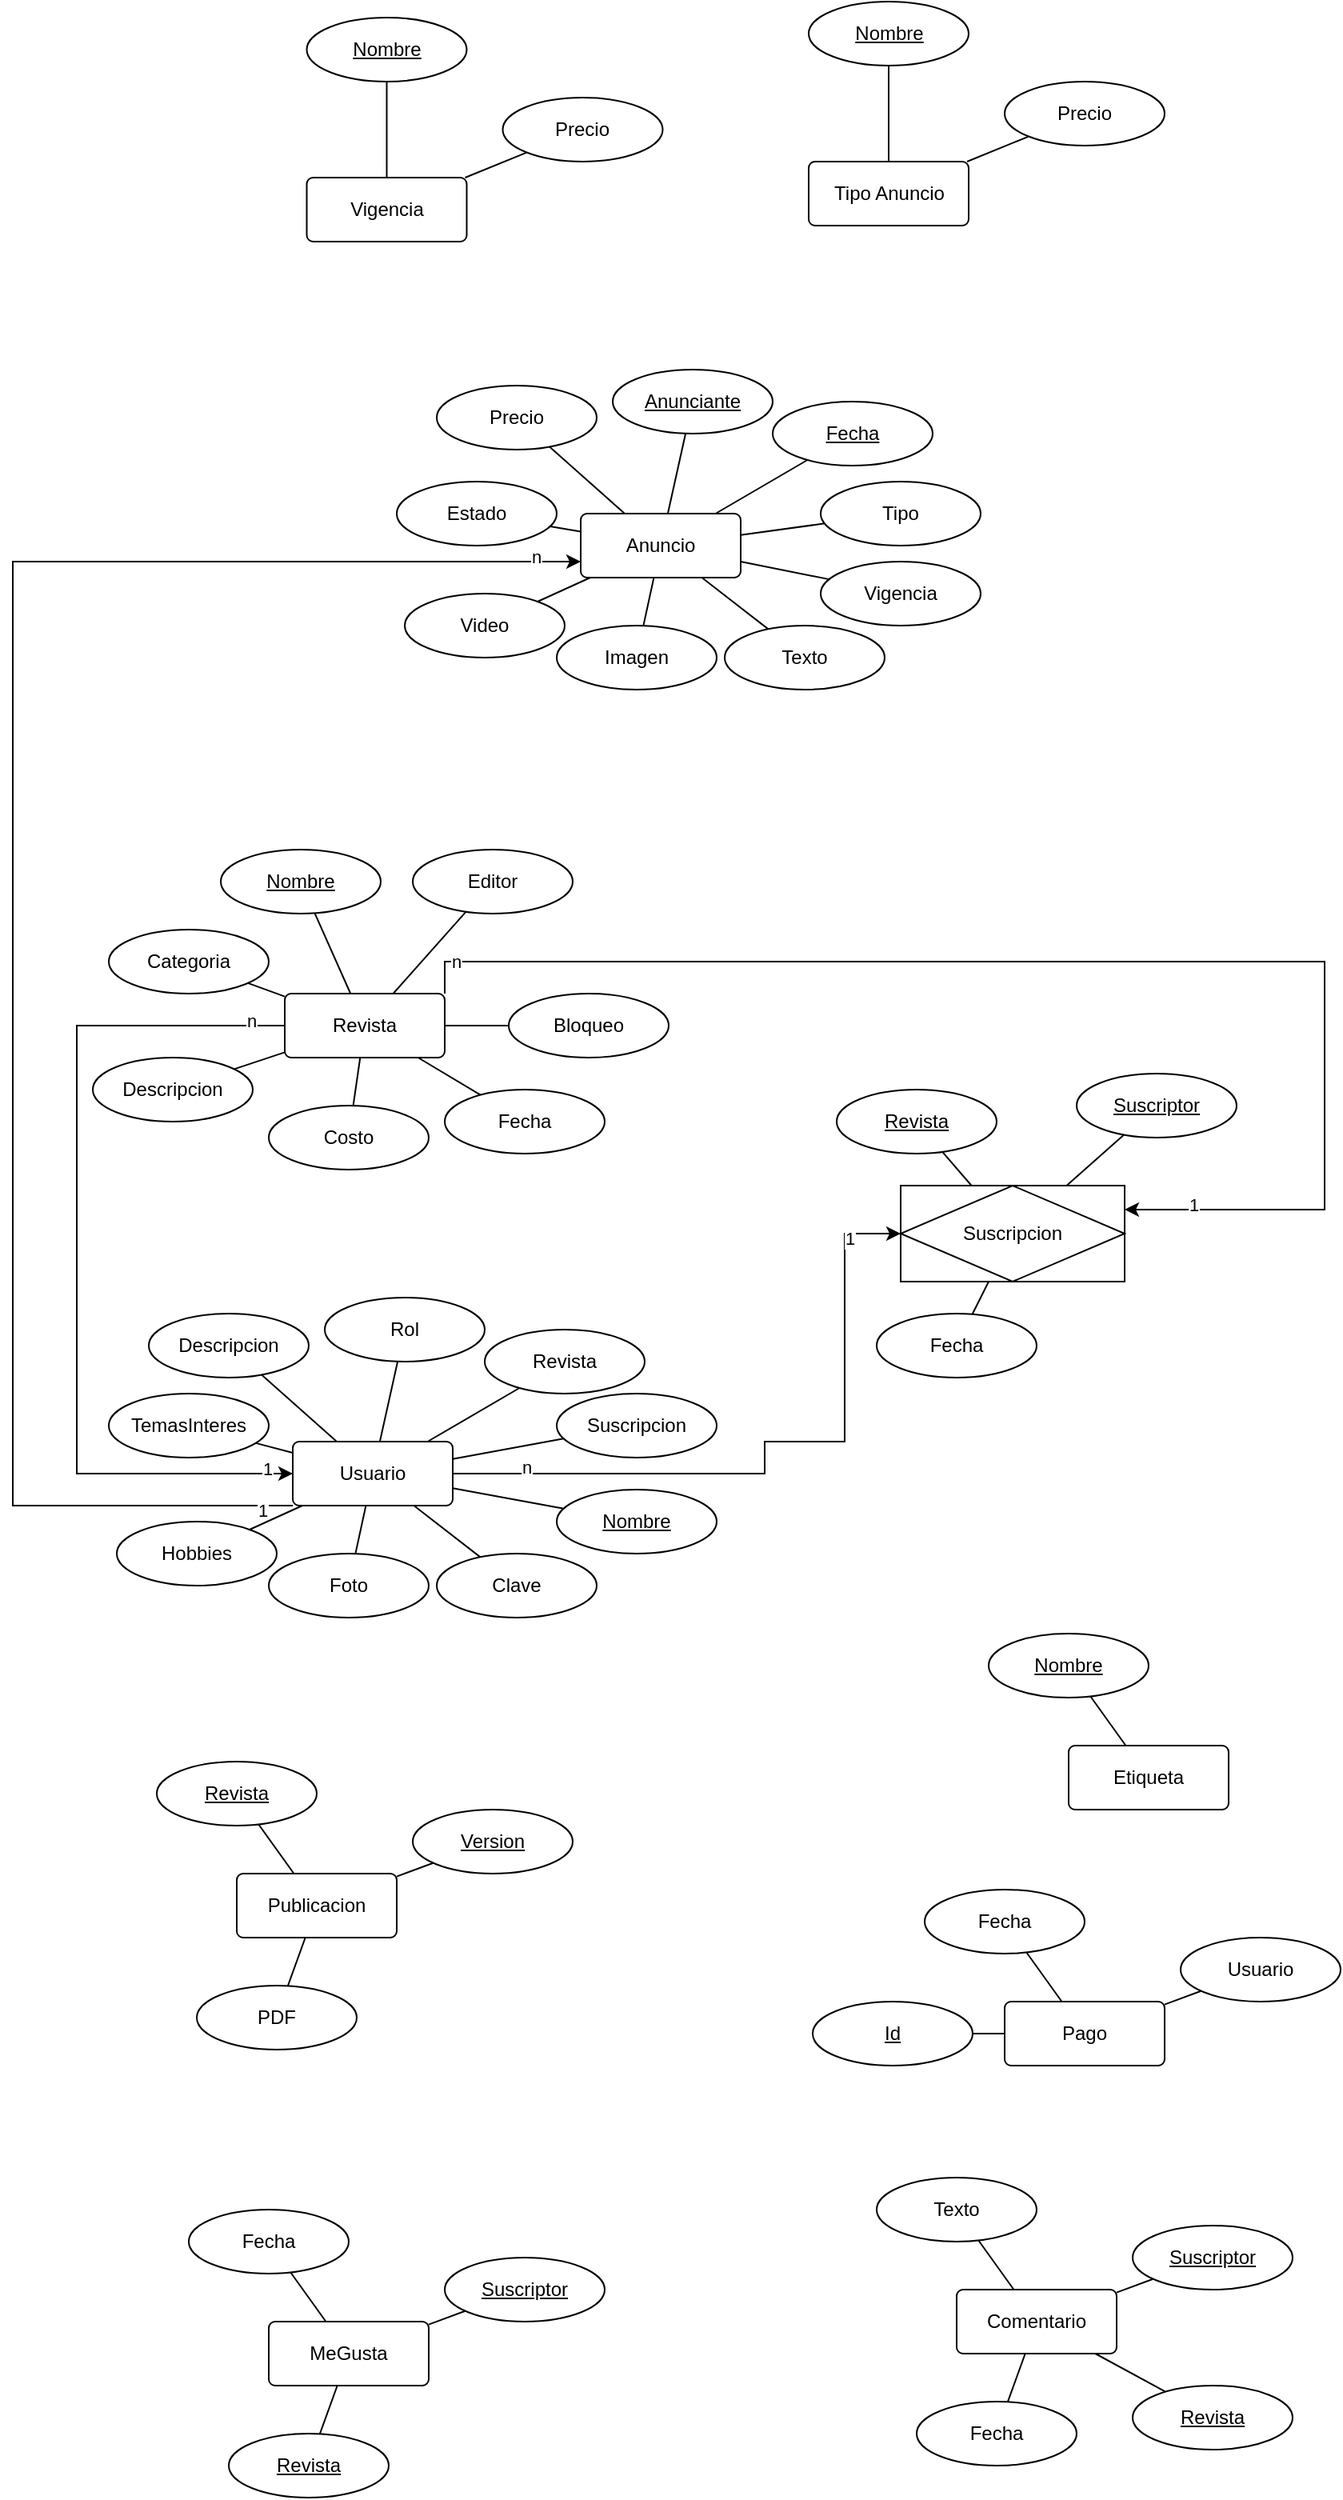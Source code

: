 <mxfile version="24.6.4" type="device">
  <diagram name="Page-1" id="LzpAYX9g-1ukan7BipAP">
    <mxGraphModel dx="1884" dy="2982" grid="1" gridSize="10" guides="1" tooltips="1" connect="1" arrows="1" fold="1" page="1" pageScale="1" pageWidth="850" pageHeight="1100" math="0" shadow="0">
      <root>
        <mxCell id="0" />
        <mxCell id="1" parent="0" />
        <mxCell id="VuJQwAIfnr6SH7hCB5tN-179" style="edgeStyle=orthogonalEdgeStyle;rounded=0;orthogonalLoop=1;jettySize=auto;html=1;exitX=0;exitY=0.5;exitDx=0;exitDy=0;entryX=0;entryY=0.5;entryDx=0;entryDy=0;" parent="1" source="A36JF-PGB8CBC6S_KNyV-7" target="VuJQwAIfnr6SH7hCB5tN-77" edge="1">
          <mxGeometry relative="1" as="geometry">
            <Array as="points">
              <mxPoint x="10" y="-950" />
              <mxPoint x="10" y="-670" />
            </Array>
          </mxGeometry>
        </mxCell>
        <mxCell id="VuJQwAIfnr6SH7hCB5tN-180" value="1" style="edgeLabel;html=1;align=center;verticalAlign=middle;resizable=0;points=[];" parent="VuJQwAIfnr6SH7hCB5tN-179" vertex="1" connectable="0">
          <mxGeometry x="0.942" y="3" relative="1" as="geometry">
            <mxPoint as="offset" />
          </mxGeometry>
        </mxCell>
        <mxCell id="VuJQwAIfnr6SH7hCB5tN-181" value="n" style="edgeLabel;html=1;align=center;verticalAlign=middle;resizable=0;points=[];" parent="VuJQwAIfnr6SH7hCB5tN-179" vertex="1" connectable="0">
          <mxGeometry x="-0.923" y="-3" relative="1" as="geometry">
            <mxPoint as="offset" />
          </mxGeometry>
        </mxCell>
        <mxCell id="VuJQwAIfnr6SH7hCB5tN-182" style="edgeStyle=orthogonalEdgeStyle;rounded=0;orthogonalLoop=1;jettySize=auto;html=1;exitX=1;exitY=0;exitDx=0;exitDy=0;entryX=1;entryY=0.25;entryDx=0;entryDy=0;" parent="1" source="A36JF-PGB8CBC6S_KNyV-7" target="VuJQwAIfnr6SH7hCB5tN-185" edge="1">
          <mxGeometry relative="1" as="geometry">
            <mxPoint x="720" y="-700" as="targetPoint" />
            <Array as="points">
              <mxPoint x="240" y="-990" />
              <mxPoint x="790" y="-990" />
              <mxPoint x="790" y="-835" />
            </Array>
          </mxGeometry>
        </mxCell>
        <mxCell id="VuJQwAIfnr6SH7hCB5tN-188" value="1" style="edgeLabel;html=1;align=center;verticalAlign=middle;resizable=0;points=[];" parent="VuJQwAIfnr6SH7hCB5tN-182" vertex="1" connectable="0">
          <mxGeometry x="0.9" y="-3" relative="1" as="geometry">
            <mxPoint as="offset" />
          </mxGeometry>
        </mxCell>
        <mxCell id="VuJQwAIfnr6SH7hCB5tN-189" value="n" style="edgeLabel;html=1;align=center;verticalAlign=middle;resizable=0;points=[];" parent="VuJQwAIfnr6SH7hCB5tN-182" vertex="1" connectable="0">
          <mxGeometry x="-0.936" relative="1" as="geometry">
            <mxPoint as="offset" />
          </mxGeometry>
        </mxCell>
        <mxCell id="A36JF-PGB8CBC6S_KNyV-7" value="Revista" style="rounded=1;arcSize=10;whiteSpace=wrap;html=1;align=center;" parent="1" vertex="1">
          <mxGeometry x="140" y="-970" width="100" height="40" as="geometry" />
        </mxCell>
        <mxCell id="VuJQwAIfnr6SH7hCB5tN-6" value="Categoria" style="ellipse;whiteSpace=wrap;html=1;align=center;" parent="1" vertex="1">
          <mxGeometry x="30" y="-1010" width="100" height="40" as="geometry" />
        </mxCell>
        <mxCell id="VuJQwAIfnr6SH7hCB5tN-8" value="Descripcion&lt;span style=&quot;color: rgba(0, 0, 0, 0); font-family: monospace; font-size: 0px; text-align: start; text-wrap: nowrap;&quot;&gt;%3CmxGraphModel%3E%3Croot%3E%3CmxCell%20id%3D%220%22%2F%3E%3CmxCell%20id%3D%221%22%20parent%3D%220%22%2F%3E%3CmxCell%20id%3D%222%22%20value%3D%22Categoria%22%20style%3D%22ellipse%3BwhiteSpace%3Dwrap%3Bhtml%3D1%3Balign%3Dcenter%3B%22%20vertex%3D%221%22%20parent%3D%221%22%3E%3CmxGeometry%20x%3D%2240%22%20y%3D%22-1050%22%20width%3D%22100%22%20height%3D%2240%22%20as%3D%22geometry%22%2F%3E%3C%2FmxCell%3E%3C%2Froot%3E%3C%2FmxGraphModel%3E&lt;/span&gt;" style="ellipse;whiteSpace=wrap;html=1;align=center;" parent="1" vertex="1">
          <mxGeometry x="20" y="-930" width="100" height="40" as="geometry" />
        </mxCell>
        <mxCell id="VuJQwAIfnr6SH7hCB5tN-9" value="Costo" style="ellipse;whiteSpace=wrap;html=1;align=center;" parent="1" vertex="1">
          <mxGeometry x="130" y="-900" width="100" height="40" as="geometry" />
        </mxCell>
        <mxCell id="VuJQwAIfnr6SH7hCB5tN-10" value="Fecha" style="ellipse;whiteSpace=wrap;html=1;align=center;" parent="1" vertex="1">
          <mxGeometry x="240" y="-910" width="100" height="40" as="geometry" />
        </mxCell>
        <mxCell id="VuJQwAIfnr6SH7hCB5tN-11" value="Bloqueo" style="ellipse;whiteSpace=wrap;html=1;align=center;" parent="1" vertex="1">
          <mxGeometry x="280" y="-970" width="100" height="40" as="geometry" />
        </mxCell>
        <mxCell id="VuJQwAIfnr6SH7hCB5tN-12" value="Editor" style="ellipse;whiteSpace=wrap;html=1;align=center;" parent="1" vertex="1">
          <mxGeometry x="220" y="-1060" width="100" height="40" as="geometry" />
        </mxCell>
        <mxCell id="VuJQwAIfnr6SH7hCB5tN-13" value="&lt;u&gt;Nombre&lt;/u&gt;" style="ellipse;whiteSpace=wrap;html=1;align=center;" parent="1" vertex="1">
          <mxGeometry x="100" y="-1060" width="100" height="40" as="geometry" />
        </mxCell>
        <mxCell id="VuJQwAIfnr6SH7hCB5tN-14" value="" style="endArrow=none;html=1;rounded=0;" parent="1" source="VuJQwAIfnr6SH7hCB5tN-12" target="A36JF-PGB8CBC6S_KNyV-7" edge="1">
          <mxGeometry relative="1" as="geometry">
            <mxPoint x="340" y="-970" as="sourcePoint" />
            <mxPoint x="500" y="-970" as="targetPoint" />
          </mxGeometry>
        </mxCell>
        <mxCell id="VuJQwAIfnr6SH7hCB5tN-15" value="" style="endArrow=none;html=1;rounded=0;" parent="1" source="VuJQwAIfnr6SH7hCB5tN-11" target="A36JF-PGB8CBC6S_KNyV-7" edge="1">
          <mxGeometry relative="1" as="geometry">
            <mxPoint x="270" y="-1002" as="sourcePoint" />
            <mxPoint x="223" y="-960" as="targetPoint" />
          </mxGeometry>
        </mxCell>
        <mxCell id="VuJQwAIfnr6SH7hCB5tN-16" value="" style="endArrow=none;html=1;rounded=0;" parent="1" source="VuJQwAIfnr6SH7hCB5tN-10" target="A36JF-PGB8CBC6S_KNyV-7" edge="1">
          <mxGeometry relative="1" as="geometry">
            <mxPoint x="280" y="-992" as="sourcePoint" />
            <mxPoint x="233" y="-950" as="targetPoint" />
          </mxGeometry>
        </mxCell>
        <mxCell id="VuJQwAIfnr6SH7hCB5tN-17" value="" style="endArrow=none;html=1;rounded=0;" parent="1" source="VuJQwAIfnr6SH7hCB5tN-9" target="A36JF-PGB8CBC6S_KNyV-7" edge="1">
          <mxGeometry relative="1" as="geometry">
            <mxPoint x="290" y="-982" as="sourcePoint" />
            <mxPoint x="243" y="-940" as="targetPoint" />
          </mxGeometry>
        </mxCell>
        <mxCell id="VuJQwAIfnr6SH7hCB5tN-18" value="" style="endArrow=none;html=1;rounded=0;" parent="1" source="A36JF-PGB8CBC6S_KNyV-7" target="VuJQwAIfnr6SH7hCB5tN-8" edge="1">
          <mxGeometry relative="1" as="geometry">
            <mxPoint x="300" y="-972" as="sourcePoint" />
            <mxPoint x="253" y="-930" as="targetPoint" />
          </mxGeometry>
        </mxCell>
        <mxCell id="VuJQwAIfnr6SH7hCB5tN-19" value="" style="endArrow=none;html=1;rounded=0;" parent="1" source="A36JF-PGB8CBC6S_KNyV-7" target="VuJQwAIfnr6SH7hCB5tN-6" edge="1">
          <mxGeometry relative="1" as="geometry">
            <mxPoint x="310" y="-962" as="sourcePoint" />
            <mxPoint x="263" y="-920" as="targetPoint" />
          </mxGeometry>
        </mxCell>
        <mxCell id="VuJQwAIfnr6SH7hCB5tN-20" value="" style="endArrow=none;html=1;rounded=0;" parent="1" source="VuJQwAIfnr6SH7hCB5tN-13" target="A36JF-PGB8CBC6S_KNyV-7" edge="1">
          <mxGeometry relative="1" as="geometry">
            <mxPoint x="320" y="-952" as="sourcePoint" />
            <mxPoint x="273" y="-910" as="targetPoint" />
          </mxGeometry>
        </mxCell>
        <mxCell id="VuJQwAIfnr6SH7hCB5tN-21" value="Anuncio" style="rounded=1;arcSize=10;whiteSpace=wrap;html=1;align=center;" parent="1" vertex="1">
          <mxGeometry x="325" y="-1270" width="100" height="40" as="geometry" />
        </mxCell>
        <mxCell id="VuJQwAIfnr6SH7hCB5tN-22" value="Estado" style="ellipse;whiteSpace=wrap;html=1;align=center;" parent="1" vertex="1">
          <mxGeometry x="210" y="-1290" width="100" height="40" as="geometry" />
        </mxCell>
        <mxCell id="VuJQwAIfnr6SH7hCB5tN-23" value="Video" style="ellipse;whiteSpace=wrap;html=1;align=center;" parent="1" vertex="1">
          <mxGeometry x="215" y="-1220" width="100" height="40" as="geometry" />
        </mxCell>
        <mxCell id="VuJQwAIfnr6SH7hCB5tN-24" value="Imagen" style="ellipse;whiteSpace=wrap;html=1;align=center;" parent="1" vertex="1">
          <mxGeometry x="310" y="-1200" width="100" height="40" as="geometry" />
        </mxCell>
        <mxCell id="VuJQwAIfnr6SH7hCB5tN-25" value="Texto" style="ellipse;whiteSpace=wrap;html=1;align=center;" parent="1" vertex="1">
          <mxGeometry x="415" y="-1200" width="100" height="40" as="geometry" />
        </mxCell>
        <mxCell id="VuJQwAIfnr6SH7hCB5tN-26" value="Vigencia" style="ellipse;whiteSpace=wrap;html=1;align=center;" parent="1" vertex="1">
          <mxGeometry x="475" y="-1240" width="100" height="40" as="geometry" />
        </mxCell>
        <mxCell id="VuJQwAIfnr6SH7hCB5tN-27" value="Tipo" style="ellipse;whiteSpace=wrap;html=1;align=center;" parent="1" vertex="1">
          <mxGeometry x="475" y="-1290" width="100" height="40" as="geometry" />
        </mxCell>
        <mxCell id="VuJQwAIfnr6SH7hCB5tN-28" value="Precio" style="ellipse;whiteSpace=wrap;html=1;align=center;" parent="1" vertex="1">
          <mxGeometry x="235" y="-1350" width="100" height="40" as="geometry" />
        </mxCell>
        <mxCell id="VuJQwAIfnr6SH7hCB5tN-29" value="" style="endArrow=none;html=1;rounded=0;" parent="1" source="VuJQwAIfnr6SH7hCB5tN-27" target="VuJQwAIfnr6SH7hCB5tN-21" edge="1">
          <mxGeometry relative="1" as="geometry">
            <mxPoint x="525" y="-1270" as="sourcePoint" />
            <mxPoint x="685" y="-1270" as="targetPoint" />
          </mxGeometry>
        </mxCell>
        <mxCell id="VuJQwAIfnr6SH7hCB5tN-30" value="" style="endArrow=none;html=1;rounded=0;" parent="1" source="VuJQwAIfnr6SH7hCB5tN-26" target="VuJQwAIfnr6SH7hCB5tN-21" edge="1">
          <mxGeometry relative="1" as="geometry">
            <mxPoint x="455" y="-1302" as="sourcePoint" />
            <mxPoint x="408" y="-1260" as="targetPoint" />
          </mxGeometry>
        </mxCell>
        <mxCell id="VuJQwAIfnr6SH7hCB5tN-31" value="" style="endArrow=none;html=1;rounded=0;" parent="1" source="VuJQwAIfnr6SH7hCB5tN-25" target="VuJQwAIfnr6SH7hCB5tN-21" edge="1">
          <mxGeometry relative="1" as="geometry">
            <mxPoint x="465" y="-1292" as="sourcePoint" />
            <mxPoint x="418" y="-1250" as="targetPoint" />
          </mxGeometry>
        </mxCell>
        <mxCell id="VuJQwAIfnr6SH7hCB5tN-32" value="" style="endArrow=none;html=1;rounded=0;" parent="1" source="VuJQwAIfnr6SH7hCB5tN-24" target="VuJQwAIfnr6SH7hCB5tN-21" edge="1">
          <mxGeometry relative="1" as="geometry">
            <mxPoint x="475" y="-1282" as="sourcePoint" />
            <mxPoint x="428" y="-1240" as="targetPoint" />
          </mxGeometry>
        </mxCell>
        <mxCell id="VuJQwAIfnr6SH7hCB5tN-33" value="" style="endArrow=none;html=1;rounded=0;" parent="1" source="VuJQwAIfnr6SH7hCB5tN-21" target="VuJQwAIfnr6SH7hCB5tN-23" edge="1">
          <mxGeometry relative="1" as="geometry">
            <mxPoint x="485" y="-1272" as="sourcePoint" />
            <mxPoint x="438" y="-1230" as="targetPoint" />
          </mxGeometry>
        </mxCell>
        <mxCell id="VuJQwAIfnr6SH7hCB5tN-34" value="" style="endArrow=none;html=1;rounded=0;" parent="1" source="VuJQwAIfnr6SH7hCB5tN-21" target="VuJQwAIfnr6SH7hCB5tN-22" edge="1">
          <mxGeometry relative="1" as="geometry">
            <mxPoint x="495" y="-1262" as="sourcePoint" />
            <mxPoint x="448" y="-1220" as="targetPoint" />
          </mxGeometry>
        </mxCell>
        <mxCell id="VuJQwAIfnr6SH7hCB5tN-35" value="" style="endArrow=none;html=1;rounded=0;" parent="1" source="VuJQwAIfnr6SH7hCB5tN-28" target="VuJQwAIfnr6SH7hCB5tN-21" edge="1">
          <mxGeometry relative="1" as="geometry">
            <mxPoint x="505" y="-1252" as="sourcePoint" />
            <mxPoint x="458" y="-1210" as="targetPoint" />
          </mxGeometry>
        </mxCell>
        <mxCell id="VuJQwAIfnr6SH7hCB5tN-36" value="&lt;u&gt;Anunciante&lt;/u&gt;" style="ellipse;whiteSpace=wrap;html=1;align=center;" parent="1" vertex="1">
          <mxGeometry x="345" y="-1360" width="100" height="40" as="geometry" />
        </mxCell>
        <mxCell id="VuJQwAIfnr6SH7hCB5tN-37" value="&lt;u&gt;Fecha&lt;/u&gt;" style="ellipse;whiteSpace=wrap;html=1;align=center;" parent="1" vertex="1">
          <mxGeometry x="445" y="-1340" width="100" height="40" as="geometry" />
        </mxCell>
        <mxCell id="VuJQwAIfnr6SH7hCB5tN-38" value="" style="endArrow=none;html=1;rounded=0;" parent="1" source="VuJQwAIfnr6SH7hCB5tN-21" target="VuJQwAIfnr6SH7hCB5tN-37" edge="1">
          <mxGeometry relative="1" as="geometry">
            <mxPoint x="374" y="-1190" as="sourcePoint" />
            <mxPoint x="381" y="-1220" as="targetPoint" />
          </mxGeometry>
        </mxCell>
        <mxCell id="VuJQwAIfnr6SH7hCB5tN-39" value="" style="endArrow=none;html=1;rounded=0;" parent="1" source="VuJQwAIfnr6SH7hCB5tN-21" target="VuJQwAIfnr6SH7hCB5tN-36" edge="1">
          <mxGeometry relative="1" as="geometry">
            <mxPoint x="384" y="-1180" as="sourcePoint" />
            <mxPoint x="391" y="-1210" as="targetPoint" />
          </mxGeometry>
        </mxCell>
        <mxCell id="VuJQwAIfnr6SH7hCB5tN-183" style="edgeStyle=orthogonalEdgeStyle;rounded=0;orthogonalLoop=1;jettySize=auto;html=1;exitX=1;exitY=0.5;exitDx=0;exitDy=0;entryX=0;entryY=0.5;entryDx=0;entryDy=0;" parent="1" source="VuJQwAIfnr6SH7hCB5tN-77" target="VuJQwAIfnr6SH7hCB5tN-185" edge="1">
          <mxGeometry relative="1" as="geometry">
            <mxPoint x="550" y="-690" as="targetPoint" />
            <Array as="points">
              <mxPoint x="440" y="-670" />
              <mxPoint x="440" y="-690" />
              <mxPoint x="490" y="-690" />
              <mxPoint x="490" y="-820" />
            </Array>
          </mxGeometry>
        </mxCell>
        <mxCell id="VuJQwAIfnr6SH7hCB5tN-186" value="n" style="edgeLabel;html=1;align=center;verticalAlign=middle;resizable=0;points=[];" parent="VuJQwAIfnr6SH7hCB5tN-183" vertex="1" connectable="0">
          <mxGeometry x="-0.782" y="4" relative="1" as="geometry">
            <mxPoint x="-1" as="offset" />
          </mxGeometry>
        </mxCell>
        <mxCell id="VuJQwAIfnr6SH7hCB5tN-187" value="1" style="edgeLabel;html=1;align=center;verticalAlign=middle;resizable=0;points=[];" parent="VuJQwAIfnr6SH7hCB5tN-183" vertex="1" connectable="0">
          <mxGeometry x="0.856" y="-3" relative="1" as="geometry">
            <mxPoint x="-1" as="offset" />
          </mxGeometry>
        </mxCell>
        <mxCell id="Fb9R83HjoRks2NXMMwc0-1" style="edgeStyle=orthogonalEdgeStyle;rounded=0;orthogonalLoop=1;jettySize=auto;html=1;exitX=0;exitY=1;exitDx=0;exitDy=0;entryX=0;entryY=0.75;entryDx=0;entryDy=0;" edge="1" parent="1" source="VuJQwAIfnr6SH7hCB5tN-77" target="VuJQwAIfnr6SH7hCB5tN-21">
          <mxGeometry relative="1" as="geometry">
            <Array as="points">
              <mxPoint x="-30" y="-650" />
              <mxPoint x="-30" y="-1240" />
            </Array>
          </mxGeometry>
        </mxCell>
        <mxCell id="Fb9R83HjoRks2NXMMwc0-2" value="1" style="edgeLabel;html=1;align=center;verticalAlign=middle;resizable=0;points=[];" vertex="1" connectable="0" parent="Fb9R83HjoRks2NXMMwc0-1">
          <mxGeometry x="-0.966" y="3" relative="1" as="geometry">
            <mxPoint as="offset" />
          </mxGeometry>
        </mxCell>
        <mxCell id="Fb9R83HjoRks2NXMMwc0-3" value="n" style="edgeLabel;html=1;align=center;verticalAlign=middle;resizable=0;points=[];" vertex="1" connectable="0" parent="Fb9R83HjoRks2NXMMwc0-1">
          <mxGeometry x="0.95" y="3" relative="1" as="geometry">
            <mxPoint as="offset" />
          </mxGeometry>
        </mxCell>
        <mxCell id="VuJQwAIfnr6SH7hCB5tN-77" value="Usuario" style="rounded=1;arcSize=10;whiteSpace=wrap;html=1;align=center;" parent="1" vertex="1">
          <mxGeometry x="145" y="-690" width="100" height="40" as="geometry" />
        </mxCell>
        <mxCell id="VuJQwAIfnr6SH7hCB5tN-78" value="TemasInteres" style="ellipse;whiteSpace=wrap;html=1;align=center;" parent="1" vertex="1">
          <mxGeometry x="30" y="-720" width="100" height="40" as="geometry" />
        </mxCell>
        <mxCell id="VuJQwAIfnr6SH7hCB5tN-79" value="Hobbies" style="ellipse;whiteSpace=wrap;html=1;align=center;" parent="1" vertex="1">
          <mxGeometry x="35" y="-640" width="100" height="40" as="geometry" />
        </mxCell>
        <mxCell id="VuJQwAIfnr6SH7hCB5tN-80" value="Foto" style="ellipse;whiteSpace=wrap;html=1;align=center;" parent="1" vertex="1">
          <mxGeometry x="130" y="-620" width="100" height="40" as="geometry" />
        </mxCell>
        <mxCell id="VuJQwAIfnr6SH7hCB5tN-81" value="Clave" style="ellipse;whiteSpace=wrap;html=1;align=center;" parent="1" vertex="1">
          <mxGeometry x="235" y="-620" width="100" height="40" as="geometry" />
        </mxCell>
        <mxCell id="VuJQwAIfnr6SH7hCB5tN-82" value="&lt;u&gt;Nombre&lt;/u&gt;" style="ellipse;whiteSpace=wrap;html=1;align=center;" parent="1" vertex="1">
          <mxGeometry x="310" y="-660" width="100" height="40" as="geometry" />
        </mxCell>
        <mxCell id="VuJQwAIfnr6SH7hCB5tN-83" value="Suscripcion" style="ellipse;whiteSpace=wrap;html=1;align=center;" parent="1" vertex="1">
          <mxGeometry x="310" y="-720" width="100" height="40" as="geometry" />
        </mxCell>
        <mxCell id="VuJQwAIfnr6SH7hCB5tN-84" value="Descripcion" style="ellipse;whiteSpace=wrap;html=1;align=center;" parent="1" vertex="1">
          <mxGeometry x="55" y="-770" width="100" height="40" as="geometry" />
        </mxCell>
        <mxCell id="VuJQwAIfnr6SH7hCB5tN-85" value="" style="endArrow=none;html=1;rounded=0;" parent="1" source="VuJQwAIfnr6SH7hCB5tN-83" target="VuJQwAIfnr6SH7hCB5tN-77" edge="1">
          <mxGeometry relative="1" as="geometry">
            <mxPoint x="345" y="-690" as="sourcePoint" />
            <mxPoint x="505" y="-690" as="targetPoint" />
          </mxGeometry>
        </mxCell>
        <mxCell id="VuJQwAIfnr6SH7hCB5tN-86" value="" style="endArrow=none;html=1;rounded=0;" parent="1" source="VuJQwAIfnr6SH7hCB5tN-82" target="VuJQwAIfnr6SH7hCB5tN-77" edge="1">
          <mxGeometry relative="1" as="geometry">
            <mxPoint x="275" y="-722" as="sourcePoint" />
            <mxPoint x="228" y="-680" as="targetPoint" />
          </mxGeometry>
        </mxCell>
        <mxCell id="VuJQwAIfnr6SH7hCB5tN-87" value="" style="endArrow=none;html=1;rounded=0;" parent="1" source="VuJQwAIfnr6SH7hCB5tN-81" target="VuJQwAIfnr6SH7hCB5tN-77" edge="1">
          <mxGeometry relative="1" as="geometry">
            <mxPoint x="285" y="-712" as="sourcePoint" />
            <mxPoint x="238" y="-670" as="targetPoint" />
          </mxGeometry>
        </mxCell>
        <mxCell id="VuJQwAIfnr6SH7hCB5tN-88" value="" style="endArrow=none;html=1;rounded=0;" parent="1" source="VuJQwAIfnr6SH7hCB5tN-80" target="VuJQwAIfnr6SH7hCB5tN-77" edge="1">
          <mxGeometry relative="1" as="geometry">
            <mxPoint x="295" y="-702" as="sourcePoint" />
            <mxPoint x="248" y="-660" as="targetPoint" />
          </mxGeometry>
        </mxCell>
        <mxCell id="VuJQwAIfnr6SH7hCB5tN-89" value="" style="endArrow=none;html=1;rounded=0;" parent="1" source="VuJQwAIfnr6SH7hCB5tN-77" target="VuJQwAIfnr6SH7hCB5tN-79" edge="1">
          <mxGeometry relative="1" as="geometry">
            <mxPoint x="305" y="-692" as="sourcePoint" />
            <mxPoint x="258" y="-650" as="targetPoint" />
          </mxGeometry>
        </mxCell>
        <mxCell id="VuJQwAIfnr6SH7hCB5tN-90" value="" style="endArrow=none;html=1;rounded=0;" parent="1" source="VuJQwAIfnr6SH7hCB5tN-77" target="VuJQwAIfnr6SH7hCB5tN-78" edge="1">
          <mxGeometry relative="1" as="geometry">
            <mxPoint x="315" y="-682" as="sourcePoint" />
            <mxPoint x="268" y="-640" as="targetPoint" />
          </mxGeometry>
        </mxCell>
        <mxCell id="VuJQwAIfnr6SH7hCB5tN-91" value="" style="endArrow=none;html=1;rounded=0;" parent="1" source="VuJQwAIfnr6SH7hCB5tN-84" target="VuJQwAIfnr6SH7hCB5tN-77" edge="1">
          <mxGeometry relative="1" as="geometry">
            <mxPoint x="325" y="-672" as="sourcePoint" />
            <mxPoint x="278" y="-630" as="targetPoint" />
          </mxGeometry>
        </mxCell>
        <mxCell id="VuJQwAIfnr6SH7hCB5tN-92" value="Rol" style="ellipse;whiteSpace=wrap;html=1;align=center;" parent="1" vertex="1">
          <mxGeometry x="165" y="-780" width="100" height="40" as="geometry" />
        </mxCell>
        <mxCell id="VuJQwAIfnr6SH7hCB5tN-93" value="Revista" style="ellipse;whiteSpace=wrap;html=1;align=center;" parent="1" vertex="1">
          <mxGeometry x="265" y="-760" width="100" height="40" as="geometry" />
        </mxCell>
        <mxCell id="VuJQwAIfnr6SH7hCB5tN-94" value="" style="endArrow=none;html=1;rounded=0;" parent="1" source="VuJQwAIfnr6SH7hCB5tN-77" target="VuJQwAIfnr6SH7hCB5tN-93" edge="1">
          <mxGeometry relative="1" as="geometry">
            <mxPoint x="194" y="-610" as="sourcePoint" />
            <mxPoint x="201" y="-640" as="targetPoint" />
          </mxGeometry>
        </mxCell>
        <mxCell id="VuJQwAIfnr6SH7hCB5tN-95" value="" style="endArrow=none;html=1;rounded=0;" parent="1" source="VuJQwAIfnr6SH7hCB5tN-77" target="VuJQwAIfnr6SH7hCB5tN-92" edge="1">
          <mxGeometry relative="1" as="geometry">
            <mxPoint x="204" y="-600" as="sourcePoint" />
            <mxPoint x="211" y="-630" as="targetPoint" />
          </mxGeometry>
        </mxCell>
        <mxCell id="VuJQwAIfnr6SH7hCB5tN-120" value="Fecha" style="ellipse;whiteSpace=wrap;html=1;align=center;" parent="1" vertex="1">
          <mxGeometry x="510" y="-770" width="100" height="40" as="geometry" />
        </mxCell>
        <mxCell id="VuJQwAIfnr6SH7hCB5tN-121" value="&lt;u&gt;Suscriptor&lt;/u&gt;" style="ellipse;whiteSpace=wrap;html=1;align=center;" parent="1" vertex="1">
          <mxGeometry x="635" y="-920" width="100" height="40" as="geometry" />
        </mxCell>
        <mxCell id="VuJQwAIfnr6SH7hCB5tN-122" value="&lt;u&gt;Revista&lt;/u&gt;" style="ellipse;whiteSpace=wrap;html=1;align=center;" parent="1" vertex="1">
          <mxGeometry x="485" y="-910" width="100" height="40" as="geometry" />
        </mxCell>
        <mxCell id="VuJQwAIfnr6SH7hCB5tN-123" value="" style="endArrow=none;html=1;rounded=0;" parent="1" source="VuJQwAIfnr6SH7hCB5tN-121" target="VuJQwAIfnr6SH7hCB5tN-185" edge="1">
          <mxGeometry relative="1" as="geometry">
            <mxPoint x="735" y="-840" as="sourcePoint" />
            <mxPoint x="635.0" y="-838.182" as="targetPoint" />
          </mxGeometry>
        </mxCell>
        <mxCell id="VuJQwAIfnr6SH7hCB5tN-124" value="" style="endArrow=none;html=1;rounded=0;" parent="1" source="VuJQwAIfnr6SH7hCB5tN-120" target="VuJQwAIfnr6SH7hCB5tN-185" edge="1">
          <mxGeometry relative="1" as="geometry">
            <mxPoint x="665" y="-872" as="sourcePoint" />
            <mxPoint x="577.857" y="-800" as="targetPoint" />
          </mxGeometry>
        </mxCell>
        <mxCell id="VuJQwAIfnr6SH7hCB5tN-129" value="" style="endArrow=none;html=1;rounded=0;" parent="1" source="VuJQwAIfnr6SH7hCB5tN-122" target="VuJQwAIfnr6SH7hCB5tN-185" edge="1">
          <mxGeometry relative="1" as="geometry">
            <mxPoint x="715" y="-822" as="sourcePoint" />
            <mxPoint x="570.714" y="-840" as="targetPoint" />
          </mxGeometry>
        </mxCell>
        <mxCell id="VuJQwAIfnr6SH7hCB5tN-130" value="Publicacion" style="rounded=1;arcSize=10;whiteSpace=wrap;html=1;align=center;" parent="1" vertex="1">
          <mxGeometry x="110" y="-420" width="100" height="40" as="geometry" />
        </mxCell>
        <mxCell id="VuJQwAIfnr6SH7hCB5tN-131" value="PDF" style="ellipse;whiteSpace=wrap;html=1;align=center;" parent="1" vertex="1">
          <mxGeometry x="85" y="-350" width="100" height="40" as="geometry" />
        </mxCell>
        <mxCell id="VuJQwAIfnr6SH7hCB5tN-132" value="&lt;u&gt;Version&lt;/u&gt;" style="ellipse;whiteSpace=wrap;html=1;align=center;" parent="1" vertex="1">
          <mxGeometry x="220" y="-460" width="100" height="40" as="geometry" />
        </mxCell>
        <mxCell id="VuJQwAIfnr6SH7hCB5tN-133" value="&lt;u&gt;Revista&lt;/u&gt;" style="ellipse;whiteSpace=wrap;html=1;align=center;" parent="1" vertex="1">
          <mxGeometry x="60" y="-490" width="100" height="40" as="geometry" />
        </mxCell>
        <mxCell id="VuJQwAIfnr6SH7hCB5tN-134" value="" style="endArrow=none;html=1;rounded=0;" parent="1" source="VuJQwAIfnr6SH7hCB5tN-132" target="VuJQwAIfnr6SH7hCB5tN-130" edge="1">
          <mxGeometry relative="1" as="geometry">
            <mxPoint x="310" y="-420" as="sourcePoint" />
            <mxPoint x="470" y="-420" as="targetPoint" />
          </mxGeometry>
        </mxCell>
        <mxCell id="VuJQwAIfnr6SH7hCB5tN-135" value="" style="endArrow=none;html=1;rounded=0;" parent="1" source="VuJQwAIfnr6SH7hCB5tN-131" target="VuJQwAIfnr6SH7hCB5tN-130" edge="1">
          <mxGeometry relative="1" as="geometry">
            <mxPoint x="240" y="-452" as="sourcePoint" />
            <mxPoint x="193" y="-410" as="targetPoint" />
          </mxGeometry>
        </mxCell>
        <mxCell id="VuJQwAIfnr6SH7hCB5tN-136" value="" style="endArrow=none;html=1;rounded=0;" parent="1" source="VuJQwAIfnr6SH7hCB5tN-133" target="VuJQwAIfnr6SH7hCB5tN-130" edge="1">
          <mxGeometry relative="1" as="geometry">
            <mxPoint x="290" y="-402" as="sourcePoint" />
            <mxPoint x="243" y="-360" as="targetPoint" />
          </mxGeometry>
        </mxCell>
        <mxCell id="VuJQwAIfnr6SH7hCB5tN-137" value="Etiqueta" style="rounded=1;arcSize=10;whiteSpace=wrap;html=1;align=center;" parent="1" vertex="1">
          <mxGeometry x="630" y="-500" width="100" height="40" as="geometry" />
        </mxCell>
        <mxCell id="VuJQwAIfnr6SH7hCB5tN-140" value="&lt;u&gt;Nombre&lt;/u&gt;" style="ellipse;whiteSpace=wrap;html=1;align=center;" parent="1" vertex="1">
          <mxGeometry x="580" y="-570" width="100" height="40" as="geometry" />
        </mxCell>
        <mxCell id="VuJQwAIfnr6SH7hCB5tN-143" value="" style="endArrow=none;html=1;rounded=0;" parent="1" source="VuJQwAIfnr6SH7hCB5tN-140" target="VuJQwAIfnr6SH7hCB5tN-137" edge="1">
          <mxGeometry relative="1" as="geometry">
            <mxPoint x="810" y="-482" as="sourcePoint" />
            <mxPoint x="763" y="-440" as="targetPoint" />
          </mxGeometry>
        </mxCell>
        <mxCell id="VuJQwAIfnr6SH7hCB5tN-144" value="MeGusta" style="rounded=1;arcSize=10;whiteSpace=wrap;html=1;align=center;" parent="1" vertex="1">
          <mxGeometry x="130" y="-140" width="100" height="40" as="geometry" />
        </mxCell>
        <mxCell id="VuJQwAIfnr6SH7hCB5tN-145" value="&lt;u&gt;Revista&lt;/u&gt;" style="ellipse;whiteSpace=wrap;html=1;align=center;" parent="1" vertex="1">
          <mxGeometry x="105" y="-70" width="100" height="40" as="geometry" />
        </mxCell>
        <mxCell id="VuJQwAIfnr6SH7hCB5tN-146" value="&lt;u&gt;Suscriptor&lt;/u&gt;" style="ellipse;whiteSpace=wrap;html=1;align=center;" parent="1" vertex="1">
          <mxGeometry x="240" y="-180" width="100" height="40" as="geometry" />
        </mxCell>
        <mxCell id="VuJQwAIfnr6SH7hCB5tN-147" value="Fecha" style="ellipse;whiteSpace=wrap;html=1;align=center;" parent="1" vertex="1">
          <mxGeometry x="80" y="-210" width="100" height="40" as="geometry" />
        </mxCell>
        <mxCell id="VuJQwAIfnr6SH7hCB5tN-148" value="" style="endArrow=none;html=1;rounded=0;" parent="1" source="VuJQwAIfnr6SH7hCB5tN-146" target="VuJQwAIfnr6SH7hCB5tN-144" edge="1">
          <mxGeometry relative="1" as="geometry">
            <mxPoint x="330" y="-140" as="sourcePoint" />
            <mxPoint x="490" y="-140" as="targetPoint" />
          </mxGeometry>
        </mxCell>
        <mxCell id="VuJQwAIfnr6SH7hCB5tN-149" value="" style="endArrow=none;html=1;rounded=0;" parent="1" source="VuJQwAIfnr6SH7hCB5tN-145" target="VuJQwAIfnr6SH7hCB5tN-144" edge="1">
          <mxGeometry relative="1" as="geometry">
            <mxPoint x="260" y="-172" as="sourcePoint" />
            <mxPoint x="213" y="-130" as="targetPoint" />
          </mxGeometry>
        </mxCell>
        <mxCell id="VuJQwAIfnr6SH7hCB5tN-150" value="" style="endArrow=none;html=1;rounded=0;" parent="1" source="VuJQwAIfnr6SH7hCB5tN-147" target="VuJQwAIfnr6SH7hCB5tN-144" edge="1">
          <mxGeometry relative="1" as="geometry">
            <mxPoint x="310" y="-122" as="sourcePoint" />
            <mxPoint x="263" y="-80" as="targetPoint" />
          </mxGeometry>
        </mxCell>
        <mxCell id="VuJQwAIfnr6SH7hCB5tN-151" value="Comentario" style="rounded=1;arcSize=10;whiteSpace=wrap;html=1;align=center;" parent="1" vertex="1">
          <mxGeometry x="560" y="-160" width="100" height="40" as="geometry" />
        </mxCell>
        <mxCell id="VuJQwAIfnr6SH7hCB5tN-152" value="Fecha" style="ellipse;whiteSpace=wrap;html=1;align=center;" parent="1" vertex="1">
          <mxGeometry x="535" y="-90" width="100" height="40" as="geometry" />
        </mxCell>
        <mxCell id="VuJQwAIfnr6SH7hCB5tN-153" value="&lt;u&gt;Suscriptor&lt;/u&gt;" style="ellipse;whiteSpace=wrap;html=1;align=center;" parent="1" vertex="1">
          <mxGeometry x="670" y="-200" width="100" height="40" as="geometry" />
        </mxCell>
        <mxCell id="VuJQwAIfnr6SH7hCB5tN-154" value="Texto" style="ellipse;whiteSpace=wrap;html=1;align=center;" parent="1" vertex="1">
          <mxGeometry x="510" y="-230" width="100" height="40" as="geometry" />
        </mxCell>
        <mxCell id="VuJQwAIfnr6SH7hCB5tN-155" value="" style="endArrow=none;html=1;rounded=0;" parent="1" source="VuJQwAIfnr6SH7hCB5tN-153" target="VuJQwAIfnr6SH7hCB5tN-151" edge="1">
          <mxGeometry relative="1" as="geometry">
            <mxPoint x="760" y="-160" as="sourcePoint" />
            <mxPoint x="920" y="-160" as="targetPoint" />
          </mxGeometry>
        </mxCell>
        <mxCell id="VuJQwAIfnr6SH7hCB5tN-156" value="" style="endArrow=none;html=1;rounded=0;" parent="1" source="VuJQwAIfnr6SH7hCB5tN-152" target="VuJQwAIfnr6SH7hCB5tN-151" edge="1">
          <mxGeometry relative="1" as="geometry">
            <mxPoint x="690" y="-192" as="sourcePoint" />
            <mxPoint x="643" y="-150" as="targetPoint" />
          </mxGeometry>
        </mxCell>
        <mxCell id="VuJQwAIfnr6SH7hCB5tN-157" value="" style="endArrow=none;html=1;rounded=0;" parent="1" source="VuJQwAIfnr6SH7hCB5tN-154" target="VuJQwAIfnr6SH7hCB5tN-151" edge="1">
          <mxGeometry relative="1" as="geometry">
            <mxPoint x="740" y="-142" as="sourcePoint" />
            <mxPoint x="693" y="-100" as="targetPoint" />
          </mxGeometry>
        </mxCell>
        <mxCell id="VuJQwAIfnr6SH7hCB5tN-158" value="&lt;u&gt;Revista&lt;/u&gt;" style="ellipse;whiteSpace=wrap;html=1;align=center;" parent="1" vertex="1">
          <mxGeometry x="670" y="-100" width="100" height="40" as="geometry" />
        </mxCell>
        <mxCell id="VuJQwAIfnr6SH7hCB5tN-159" value="" style="endArrow=none;html=1;rounded=0;" parent="1" source="VuJQwAIfnr6SH7hCB5tN-158" target="VuJQwAIfnr6SH7hCB5tN-151" edge="1">
          <mxGeometry relative="1" as="geometry">
            <mxPoint x="602" y="-80" as="sourcePoint" />
            <mxPoint x="613" y="-110" as="targetPoint" />
          </mxGeometry>
        </mxCell>
        <mxCell id="VuJQwAIfnr6SH7hCB5tN-160" value="Pago" style="rounded=1;arcSize=10;whiteSpace=wrap;html=1;align=center;" parent="1" vertex="1">
          <mxGeometry x="590" y="-340" width="100" height="40" as="geometry" />
        </mxCell>
        <mxCell id="VuJQwAIfnr6SH7hCB5tN-162" value="Usuario" style="ellipse;whiteSpace=wrap;html=1;align=center;" parent="1" vertex="1">
          <mxGeometry x="700" y="-380" width="100" height="40" as="geometry" />
        </mxCell>
        <mxCell id="VuJQwAIfnr6SH7hCB5tN-163" value="Fecha" style="ellipse;whiteSpace=wrap;html=1;align=center;" parent="1" vertex="1">
          <mxGeometry x="540" y="-410" width="100" height="40" as="geometry" />
        </mxCell>
        <mxCell id="VuJQwAIfnr6SH7hCB5tN-164" value="" style="endArrow=none;html=1;rounded=0;" parent="1" source="VuJQwAIfnr6SH7hCB5tN-162" target="VuJQwAIfnr6SH7hCB5tN-160" edge="1">
          <mxGeometry relative="1" as="geometry">
            <mxPoint x="790" y="-340" as="sourcePoint" />
            <mxPoint x="950" y="-340" as="targetPoint" />
          </mxGeometry>
        </mxCell>
        <mxCell id="VuJQwAIfnr6SH7hCB5tN-166" value="" style="endArrow=none;html=1;rounded=0;" parent="1" source="VuJQwAIfnr6SH7hCB5tN-163" target="VuJQwAIfnr6SH7hCB5tN-160" edge="1">
          <mxGeometry relative="1" as="geometry">
            <mxPoint x="770" y="-322" as="sourcePoint" />
            <mxPoint x="723" y="-280" as="targetPoint" />
          </mxGeometry>
        </mxCell>
        <mxCell id="VuJQwAIfnr6SH7hCB5tN-167" value="&lt;u&gt;Id&lt;/u&gt;" style="ellipse;whiteSpace=wrap;html=1;align=center;" parent="1" vertex="1">
          <mxGeometry x="470" y="-340" width="100" height="40" as="geometry" />
        </mxCell>
        <mxCell id="VuJQwAIfnr6SH7hCB5tN-168" value="" style="endArrow=none;html=1;rounded=0;" parent="1" source="VuJQwAIfnr6SH7hCB5tN-167" target="VuJQwAIfnr6SH7hCB5tN-160" edge="1">
          <mxGeometry relative="1" as="geometry">
            <mxPoint x="613" y="-361" as="sourcePoint" />
            <mxPoint x="636" y="-330" as="targetPoint" />
          </mxGeometry>
        </mxCell>
        <mxCell id="VuJQwAIfnr6SH7hCB5tN-185" value="Suscripcion" style="shape=associativeEntity;whiteSpace=wrap;html=1;align=center;" parent="1" vertex="1">
          <mxGeometry x="525" y="-850" width="140" height="60" as="geometry" />
        </mxCell>
        <mxCell id="Fb9R83HjoRks2NXMMwc0-4" value="Tipo Anuncio" style="rounded=1;arcSize=10;whiteSpace=wrap;html=1;align=center;" vertex="1" parent="1">
          <mxGeometry x="467.5" y="-1490" width="100" height="40" as="geometry" />
        </mxCell>
        <mxCell id="Fb9R83HjoRks2NXMMwc0-19" value="&lt;u&gt;Nombre&lt;/u&gt;" style="ellipse;whiteSpace=wrap;html=1;align=center;" vertex="1" parent="1">
          <mxGeometry x="467.5" y="-1590" width="100" height="40" as="geometry" />
        </mxCell>
        <mxCell id="Fb9R83HjoRks2NXMMwc0-20" value="Precio" style="ellipse;whiteSpace=wrap;html=1;align=center;" vertex="1" parent="1">
          <mxGeometry x="590" y="-1540" width="100" height="40" as="geometry" />
        </mxCell>
        <mxCell id="Fb9R83HjoRks2NXMMwc0-24" value="" style="endArrow=none;html=1;rounded=0;" edge="1" parent="1" source="Fb9R83HjoRks2NXMMwc0-4" target="Fb9R83HjoRks2NXMMwc0-19">
          <mxGeometry relative="1" as="geometry">
            <mxPoint x="389" y="-1260" as="sourcePoint" />
            <mxPoint x="401" y="-1310" as="targetPoint" />
          </mxGeometry>
        </mxCell>
        <mxCell id="Fb9R83HjoRks2NXMMwc0-25" value="" style="endArrow=none;html=1;rounded=0;" edge="1" parent="1" source="Fb9R83HjoRks2NXMMwc0-4" target="Fb9R83HjoRks2NXMMwc0-20">
          <mxGeometry relative="1" as="geometry">
            <mxPoint x="540" y="-1470" as="sourcePoint" />
            <mxPoint x="528" y="-1540" as="targetPoint" />
          </mxGeometry>
        </mxCell>
        <mxCell id="Fb9R83HjoRks2NXMMwc0-26" value="Vigencia" style="rounded=1;arcSize=10;whiteSpace=wrap;html=1;align=center;" vertex="1" parent="1">
          <mxGeometry x="153.75" y="-1480" width="100" height="40" as="geometry" />
        </mxCell>
        <mxCell id="Fb9R83HjoRks2NXMMwc0-27" value="&lt;u&gt;Nombre&lt;/u&gt;" style="ellipse;whiteSpace=wrap;html=1;align=center;" vertex="1" parent="1">
          <mxGeometry x="153.75" y="-1580" width="100" height="40" as="geometry" />
        </mxCell>
        <mxCell id="Fb9R83HjoRks2NXMMwc0-28" value="Precio" style="ellipse;whiteSpace=wrap;html=1;align=center;" vertex="1" parent="1">
          <mxGeometry x="276.25" y="-1530" width="100" height="40" as="geometry" />
        </mxCell>
        <mxCell id="Fb9R83HjoRks2NXMMwc0-29" value="" style="endArrow=none;html=1;rounded=0;" edge="1" parent="1" source="Fb9R83HjoRks2NXMMwc0-26" target="Fb9R83HjoRks2NXMMwc0-27">
          <mxGeometry relative="1" as="geometry">
            <mxPoint x="75.25" y="-1250" as="sourcePoint" />
            <mxPoint x="87.25" y="-1300" as="targetPoint" />
          </mxGeometry>
        </mxCell>
        <mxCell id="Fb9R83HjoRks2NXMMwc0-30" value="" style="endArrow=none;html=1;rounded=0;" edge="1" parent="1" source="Fb9R83HjoRks2NXMMwc0-26" target="Fb9R83HjoRks2NXMMwc0-28">
          <mxGeometry relative="1" as="geometry">
            <mxPoint x="226.25" y="-1460" as="sourcePoint" />
            <mxPoint x="214.25" y="-1530" as="targetPoint" />
          </mxGeometry>
        </mxCell>
      </root>
    </mxGraphModel>
  </diagram>
</mxfile>
